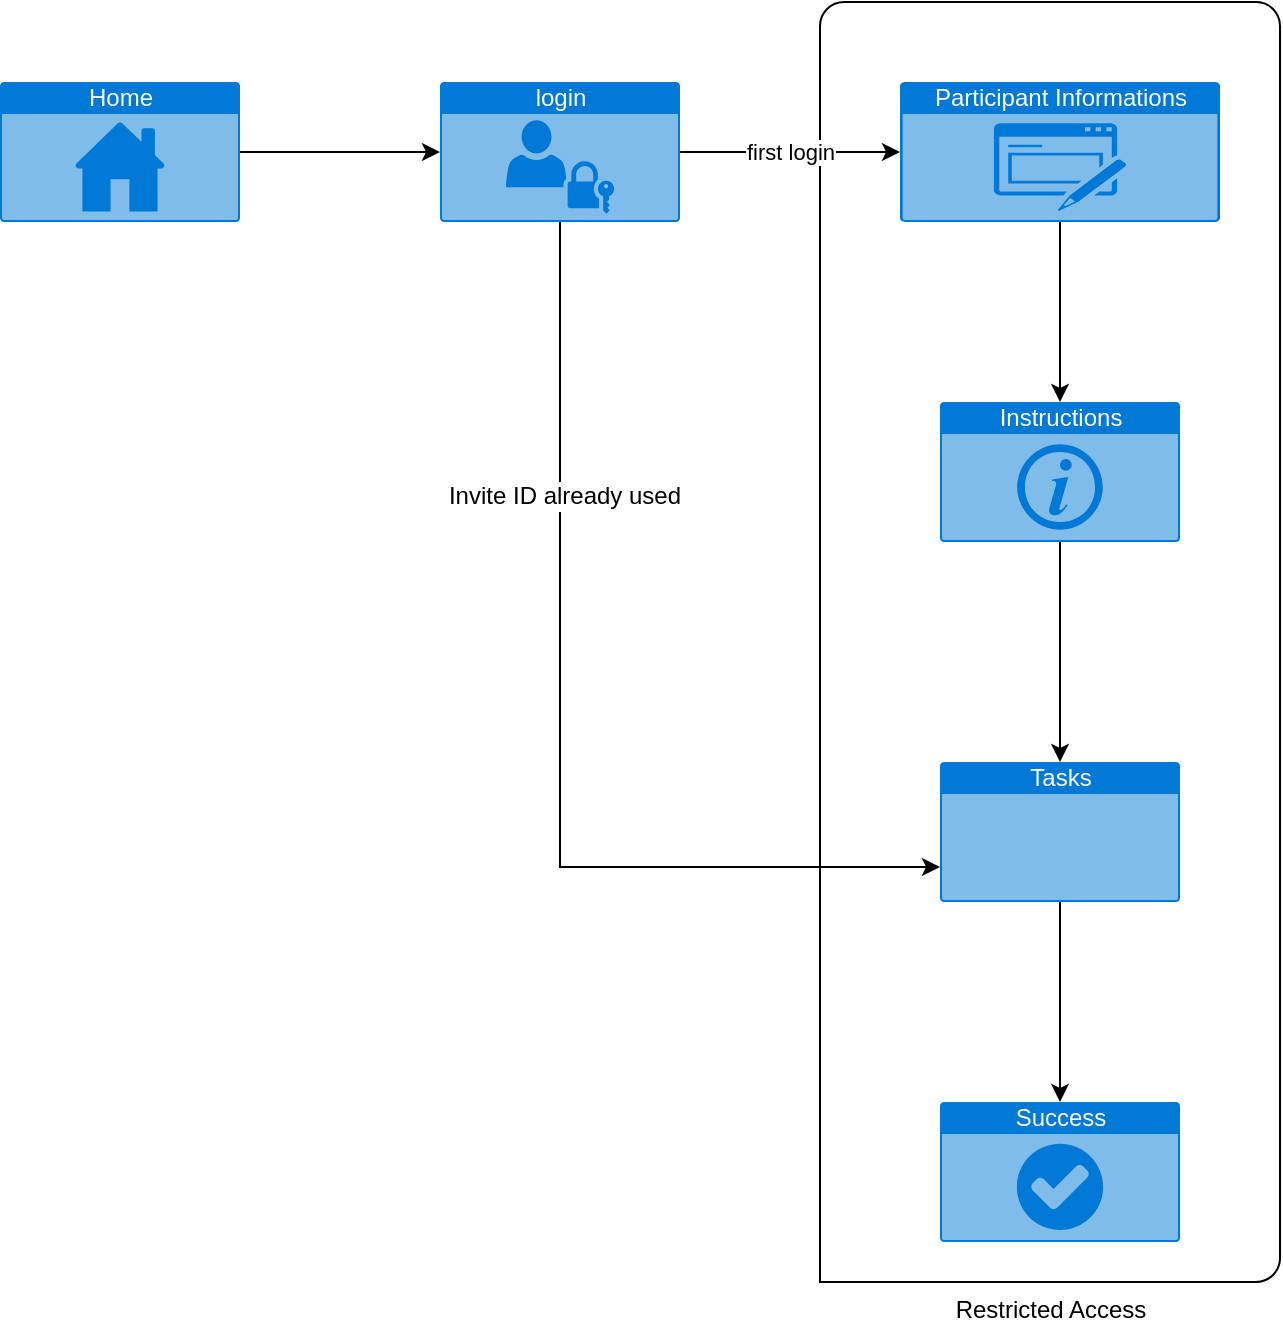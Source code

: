<mxfile version="12.1.3" type="device" pages="1"><diagram id="rOZfEsLGKMQJM3e-C2MC" name="Page-1"><mxGraphModel dx="1408" dy="780" grid="1" gridSize="10" guides="1" tooltips="1" connect="1" arrows="1" fold="1" page="1" pageScale="1" pageWidth="827" pageHeight="1169" math="0" shadow="0"><root><mxCell id="0"/><mxCell id="1" parent="0"/><mxCell id="Rho4qHOc37NR40tIxmik-78" value="Restricted Access" style="verticalLabelPosition=bottom;verticalAlign=top;html=1;shape=mxgraph.basic.three_corner_round_rect;dx=6;" vertex="1" parent="1"><mxGeometry x="520" y="30" width="230" height="640" as="geometry"/></mxCell><mxCell id="Rho4qHOc37NR40tIxmik-74" style="edgeStyle=orthogonalEdgeStyle;rounded=0;orthogonalLoop=1;jettySize=auto;html=1;" edge="1" parent="1" source="Rho4qHOc37NR40tIxmik-54" target="Rho4qHOc37NR40tIxmik-73"><mxGeometry relative="1" as="geometry"/></mxCell><mxCell id="Rho4qHOc37NR40tIxmik-54" value="Tasks" style="html=1;strokeColor=none;fillColor=#0079D6;labelPosition=center;verticalLabelPosition=middle;verticalAlign=top;align=center;fontSize=12;outlineConnect=0;spacingTop=-6;fontColor=#FFFFFF;shape=mxgraph.sitemap.page;" vertex="1" parent="1"><mxGeometry x="580" y="410" width="120" height="70" as="geometry"/></mxCell><mxCell id="Rho4qHOc37NR40tIxmik-70" style="edgeStyle=orthogonalEdgeStyle;rounded=0;orthogonalLoop=1;jettySize=auto;html=1;" edge="1" parent="1" source="Rho4qHOc37NR40tIxmik-55" target="Rho4qHOc37NR40tIxmik-69"><mxGeometry relative="1" as="geometry"/></mxCell><mxCell id="Rho4qHOc37NR40tIxmik-55" value="Participant Informations" style="html=1;strokeColor=none;fillColor=#0079D6;labelPosition=center;verticalLabelPosition=middle;verticalAlign=top;align=center;fontSize=12;outlineConnect=0;spacingTop=-6;fontColor=#FFFFFF;shape=mxgraph.sitemap.form;" vertex="1" parent="1"><mxGeometry x="560" y="70" width="160" height="70" as="geometry"/></mxCell><mxCell id="Rho4qHOc37NR40tIxmik-68" value="first login" style="edgeStyle=orthogonalEdgeStyle;rounded=0;orthogonalLoop=1;jettySize=auto;html=1;" edge="1" parent="1" source="Rho4qHOc37NR40tIxmik-56" target="Rho4qHOc37NR40tIxmik-55"><mxGeometry relative="1" as="geometry"/></mxCell><mxCell id="Rho4qHOc37NR40tIxmik-75" style="edgeStyle=orthogonalEdgeStyle;rounded=0;orthogonalLoop=1;jettySize=auto;html=1;entryX=0;entryY=0.75;entryDx=0;entryDy=0;entryPerimeter=0;" edge="1" parent="1" source="Rho4qHOc37NR40tIxmik-56" target="Rho4qHOc37NR40tIxmik-54"><mxGeometry relative="1" as="geometry"><Array as="points"><mxPoint x="390" y="463"/></Array></mxGeometry></mxCell><mxCell id="Rho4qHOc37NR40tIxmik-77" value="Invite ID already used" style="text;html=1;resizable=0;points=[];align=center;verticalAlign=middle;labelBackgroundColor=#ffffff;" vertex="1" connectable="0" parent="Rho4qHOc37NR40tIxmik-75"><mxGeometry x="-0.466" y="2" relative="1" as="geometry"><mxPoint as="offset"/></mxGeometry></mxCell><mxCell id="Rho4qHOc37NR40tIxmik-56" value="login" style="html=1;strokeColor=none;fillColor=#0079D6;labelPosition=center;verticalLabelPosition=middle;verticalAlign=top;align=center;fontSize=12;outlineConnect=0;spacingTop=-6;fontColor=#FFFFFF;shape=mxgraph.sitemap.login;" vertex="1" parent="1"><mxGeometry x="330" y="70" width="120" height="70" as="geometry"/></mxCell><mxCell id="Rho4qHOc37NR40tIxmik-66" style="edgeStyle=orthogonalEdgeStyle;rounded=0;orthogonalLoop=1;jettySize=auto;html=1;" edge="1" parent="1" source="Rho4qHOc37NR40tIxmik-64" target="Rho4qHOc37NR40tIxmik-56"><mxGeometry relative="1" as="geometry"/></mxCell><mxCell id="Rho4qHOc37NR40tIxmik-64" value="Home" style="html=1;strokeColor=none;fillColor=#0079D6;labelPosition=center;verticalLabelPosition=middle;verticalAlign=top;align=center;fontSize=12;outlineConnect=0;spacingTop=-6;fontColor=#FFFFFF;shape=mxgraph.sitemap.home;" vertex="1" parent="1"><mxGeometry x="110" y="70" width="120" height="70" as="geometry"/></mxCell><mxCell id="Rho4qHOc37NR40tIxmik-72" style="edgeStyle=orthogonalEdgeStyle;rounded=0;orthogonalLoop=1;jettySize=auto;html=1;" edge="1" parent="1" source="Rho4qHOc37NR40tIxmik-69" target="Rho4qHOc37NR40tIxmik-54"><mxGeometry relative="1" as="geometry"/></mxCell><mxCell id="Rho4qHOc37NR40tIxmik-69" value="Instructions" style="html=1;strokeColor=none;fillColor=#0079D6;labelPosition=center;verticalLabelPosition=middle;verticalAlign=top;align=center;fontSize=12;outlineConnect=0;spacingTop=-6;fontColor=#FFFFFF;shape=mxgraph.sitemap.info;" vertex="1" parent="1"><mxGeometry x="580" y="230" width="120" height="70" as="geometry"/></mxCell><mxCell id="Rho4qHOc37NR40tIxmik-73" value="Success" style="html=1;strokeColor=none;fillColor=#0079D6;labelPosition=center;verticalLabelPosition=middle;verticalAlign=top;align=center;fontSize=12;outlineConnect=0;spacingTop=-6;fontColor=#FFFFFF;shape=mxgraph.sitemap.success;" vertex="1" parent="1"><mxGeometry x="580" y="580" width="120" height="70" as="geometry"/></mxCell></root></mxGraphModel></diagram></mxfile>